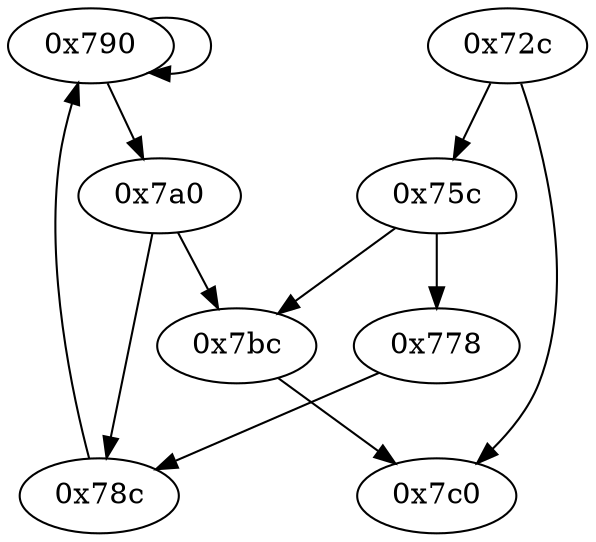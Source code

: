 digraph "" {
	"0x790"	 [opcode="[u'mov', u'bl', u'sub', u'b']"];
	"0x790" -> "0x790";
	"0x7a0"	 [opcode="[u'mov', u'bl', u'add', u'cmp', u'add', u'mov', u'b']"];
	"0x790" -> "0x7a0";
	"0x7bc"	 [opcode="[u'mov']"];
	"0x7c0"	 [opcode="[u'ldr', u'ldr', u'ldr', u'ldr', u'sub', u'sub', u'pop']"];
	"0x7bc" -> "0x7c0";
	"0x75c"	 [opcode="[u'mov', u'bl', u'bl', u'ldr', u'ldrb', u'cmp', u'b']"];
	"0x75c" -> "0x7bc";
	"0x778"	 [opcode="[u'add', u'ldr', u'mov', u'mov', u'add']"];
	"0x75c" -> "0x778";
	"0x7a0" -> "0x7bc";
	"0x78c"	 [opcode="[u'mov']"];
	"0x7a0" -> "0x78c";
	"0x778" -> "0x78c";
	"0x78c" -> "0x790";
	"0x72c"	 [opcode="[u'push', u'add', u'sub', u'mov', u'mov', u'ldr', u'cmp', u'ldr', u'ldr', u'str', u'mov', u'b']"];
	"0x72c" -> "0x75c";
	"0x72c" -> "0x7c0";
}
